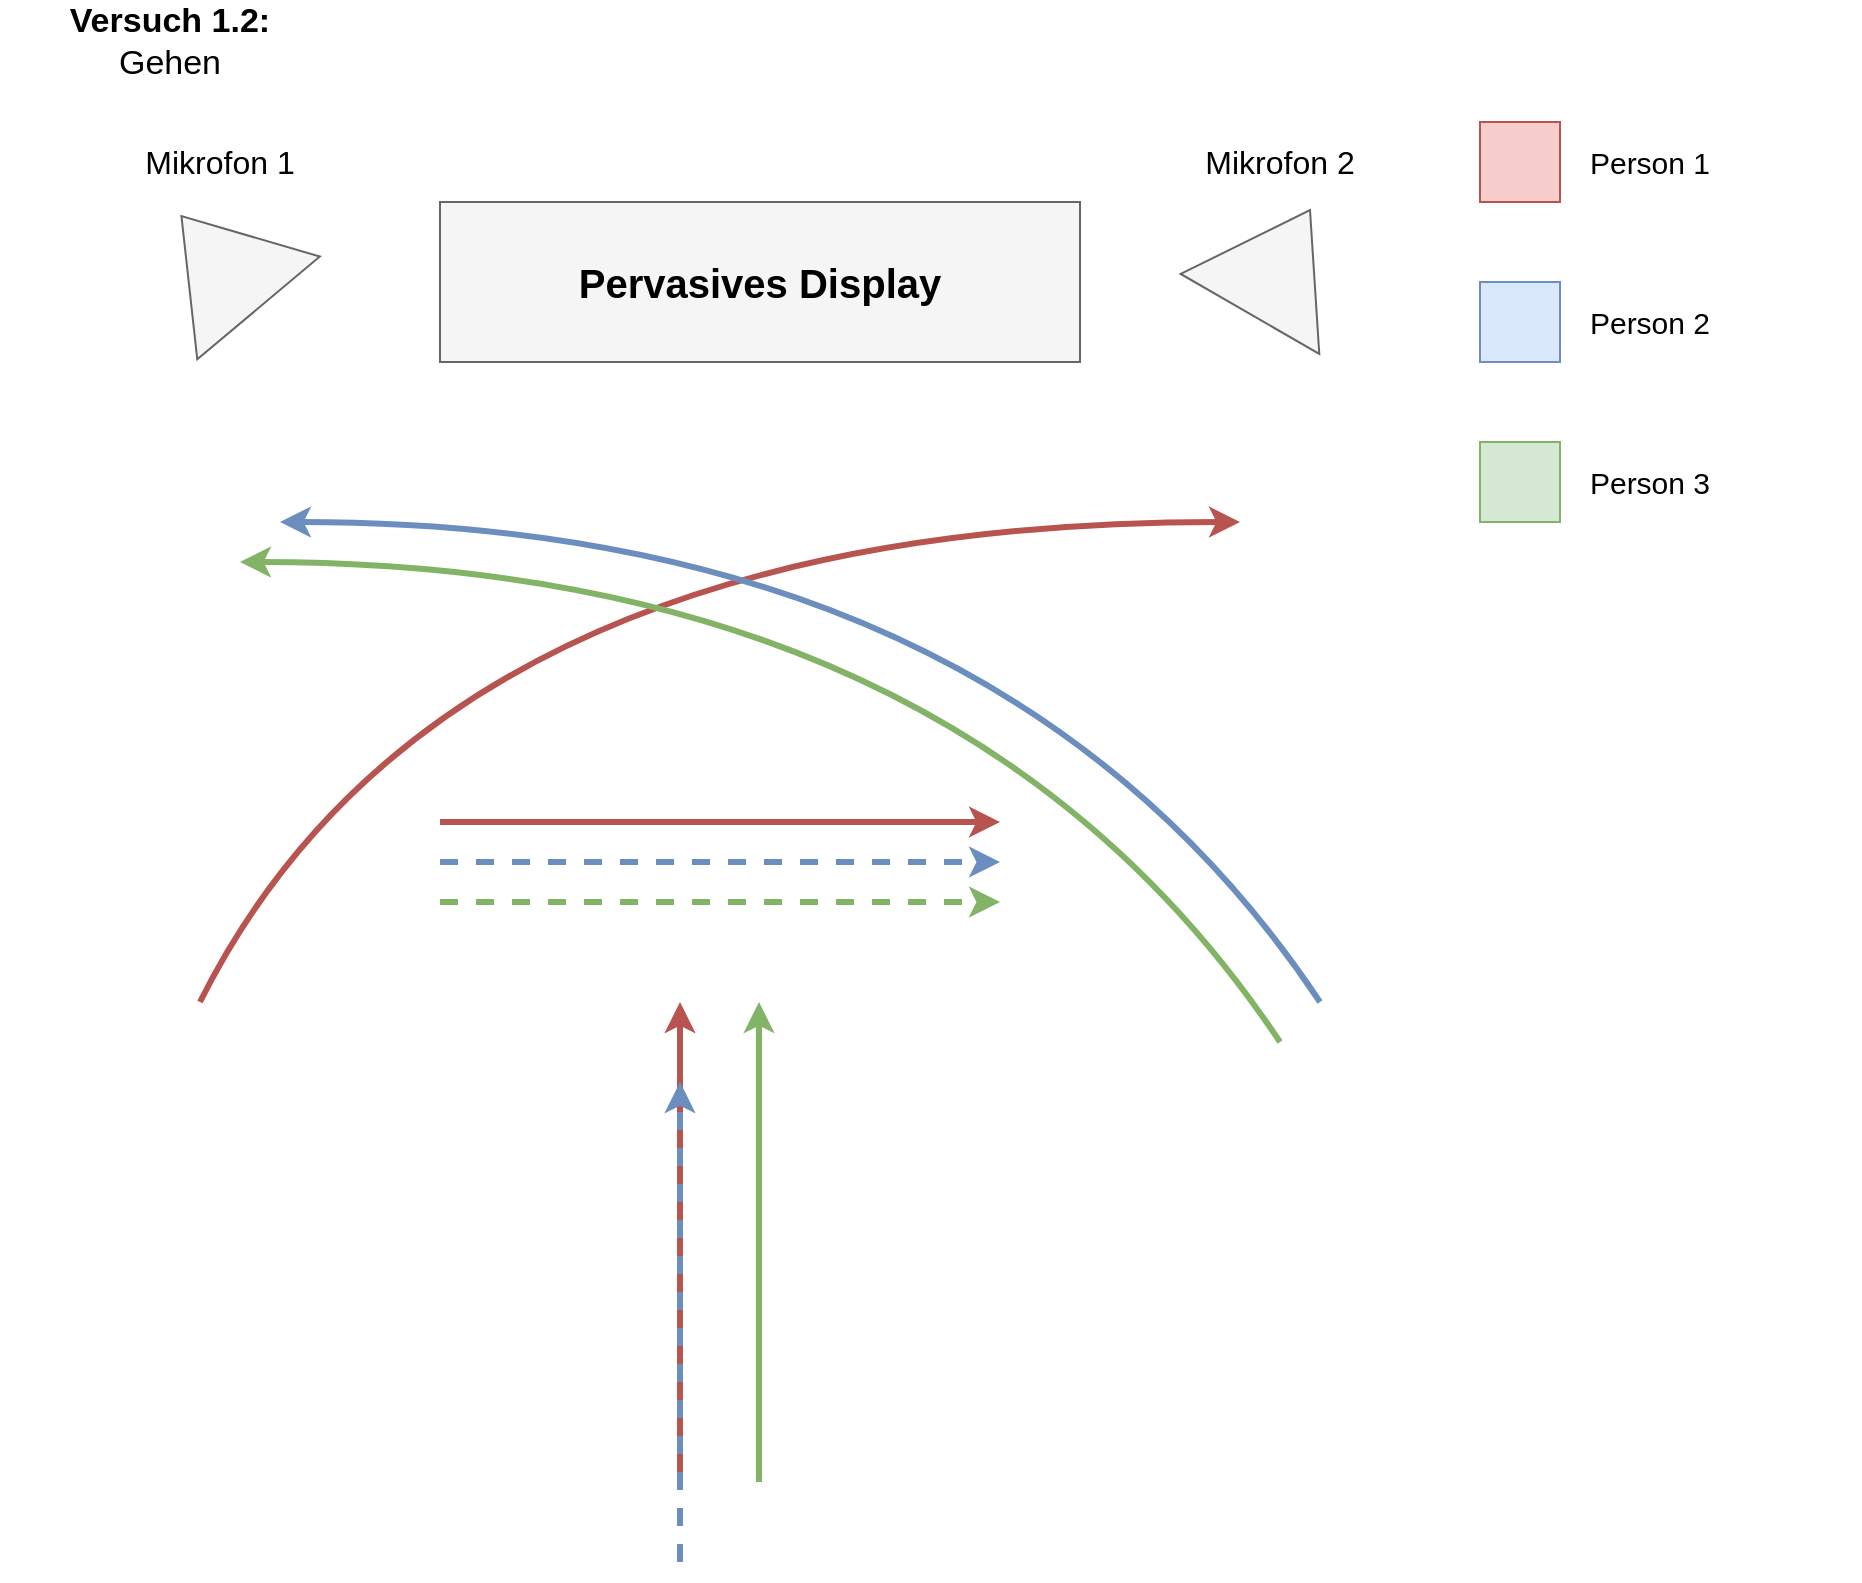 <mxfile version="14.6.6" type="device"><diagram id="1gm3UcIPXQl1goVPQWlF" name="Page-1"><mxGraphModel dx="1422" dy="1906" grid="1" gridSize="10" guides="1" tooltips="1" connect="1" arrows="1" fold="1" page="1" pageScale="1" pageWidth="827" pageHeight="1169" math="0" shadow="0"><root><mxCell id="0"/><mxCell id="1" parent="0"/><mxCell id="XIX0sfpE7qQ42nblH4sT-1" value="" style="rounded=0;whiteSpace=wrap;html=1;fillColor=#f5f5f5;strokeColor=#666666;fontColor=#333333;" vertex="1" parent="1"><mxGeometry x="240" y="80" width="320" height="80" as="geometry"/></mxCell><mxCell id="XIX0sfpE7qQ42nblH4sT-2" value="" style="triangle;whiteSpace=wrap;html=1;rotation=-130;fillColor=#f5f5f5;strokeColor=#666666;fontColor=#333333;" vertex="1" parent="1"><mxGeometry x="100" y="70" width="60" height="80" as="geometry"/></mxCell><mxCell id="XIX0sfpE7qQ42nblH4sT-3" value="" style="triangle;whiteSpace=wrap;html=1;rotation=-60;fillColor=#f5f5f5;strokeColor=#666666;fontColor=#333333;" vertex="1" parent="1"><mxGeometry x="630" y="70" width="60" height="80" as="geometry"/></mxCell><mxCell id="XIX0sfpE7qQ42nblH4sT-4" value="&lt;font size=&quot;1&quot;&gt;&lt;b style=&quot;font-size: 20px&quot;&gt;Pervasives Display&lt;/b&gt;&lt;/font&gt;" style="text;html=1;strokeColor=none;fillColor=none;align=center;verticalAlign=middle;whiteSpace=wrap;rounded=0;" vertex="1" parent="1"><mxGeometry x="240" y="110" width="320" height="20" as="geometry"/></mxCell><mxCell id="XIX0sfpE7qQ42nblH4sT-5" value="&lt;font style=&quot;font-size: 16px&quot;&gt;Mikrofon 1&lt;/font&gt;" style="text;html=1;strokeColor=none;fillColor=none;align=center;verticalAlign=middle;whiteSpace=wrap;rounded=0;" vertex="1" parent="1"><mxGeometry x="80" y="50" width="100" height="20" as="geometry"/></mxCell><mxCell id="XIX0sfpE7qQ42nblH4sT-6" value="&lt;font style=&quot;font-size: 16px&quot;&gt;Mikrofon 2&lt;/font&gt;" style="text;html=1;strokeColor=none;fillColor=none;align=center;verticalAlign=middle;whiteSpace=wrap;rounded=0;" vertex="1" parent="1"><mxGeometry x="610" y="50" width="100" height="20" as="geometry"/></mxCell><mxCell id="XIX0sfpE7qQ42nblH4sT-7" value="" style="curved=1;endArrow=classic;html=1;strokeWidth=3;fillColor=#f8cecc;strokeColor=#b85450;" edge="1" parent="1"><mxGeometry width="50" height="50" relative="1" as="geometry"><mxPoint x="120" y="480" as="sourcePoint"/><mxPoint x="640" y="240" as="targetPoint"/><Array as="points"><mxPoint x="240" y="240"/></Array></mxGeometry></mxCell><mxCell id="XIX0sfpE7qQ42nblH4sT-8" value="" style="curved=1;endArrow=classic;html=1;strokeWidth=3;fillColor=#dae8fc;strokeColor=#6c8ebf;" edge="1" parent="1"><mxGeometry width="50" height="50" relative="1" as="geometry"><mxPoint x="680" y="480" as="sourcePoint"/><mxPoint x="160" y="240" as="targetPoint"/><Array as="points"><mxPoint x="520" y="240"/></Array></mxGeometry></mxCell><mxCell id="XIX0sfpE7qQ42nblH4sT-9" value="" style="curved=1;endArrow=classic;html=1;strokeWidth=3;fillColor=#d5e8d4;strokeColor=#82b366;" edge="1" parent="1"><mxGeometry width="50" height="50" relative="1" as="geometry"><mxPoint x="660" y="500" as="sourcePoint"/><mxPoint x="140" y="260" as="targetPoint"/><Array as="points"><mxPoint x="500" y="260"/></Array></mxGeometry></mxCell><mxCell id="XIX0sfpE7qQ42nblH4sT-10" value="" style="endArrow=classic;html=1;strokeWidth=3;fillColor=#f8cecc;strokeColor=#b85450;" edge="1" parent="1"><mxGeometry width="50" height="50" relative="1" as="geometry"><mxPoint x="360" y="720" as="sourcePoint"/><mxPoint x="360" y="480" as="targetPoint"/></mxGeometry></mxCell><mxCell id="XIX0sfpE7qQ42nblH4sT-11" value="" style="endArrow=classic;html=1;strokeWidth=3;fillColor=#dae8fc;strokeColor=#6c8ebf;dashed=1;" edge="1" parent="1"><mxGeometry width="50" height="50" relative="1" as="geometry"><mxPoint x="360" y="760" as="sourcePoint"/><mxPoint x="360" y="520" as="targetPoint"/></mxGeometry></mxCell><mxCell id="XIX0sfpE7qQ42nblH4sT-12" value="" style="endArrow=classic;html=1;strokeWidth=3;fillColor=#d5e8d4;strokeColor=#82b366;" edge="1" parent="1"><mxGeometry width="50" height="50" relative="1" as="geometry"><mxPoint x="399.5" y="720" as="sourcePoint"/><mxPoint x="399.5" y="480" as="targetPoint"/></mxGeometry></mxCell><mxCell id="XIX0sfpE7qQ42nblH4sT-13" value="" style="endArrow=classic;html=1;strokeWidth=3;fillColor=#f8cecc;strokeColor=#b85450;" edge="1" parent="1"><mxGeometry width="50" height="50" relative="1" as="geometry"><mxPoint x="240" y="390" as="sourcePoint"/><mxPoint x="520" y="390" as="targetPoint"/></mxGeometry></mxCell><mxCell id="XIX0sfpE7qQ42nblH4sT-14" value="" style="endArrow=classic;html=1;strokeWidth=3;fillColor=#dae8fc;strokeColor=#6c8ebf;dashed=1;" edge="1" parent="1"><mxGeometry width="50" height="50" relative="1" as="geometry"><mxPoint x="240" y="410" as="sourcePoint"/><mxPoint x="520" y="410" as="targetPoint"/></mxGeometry></mxCell><mxCell id="XIX0sfpE7qQ42nblH4sT-15" value="" style="endArrow=classic;html=1;strokeWidth=3;fillColor=#d5e8d4;strokeColor=#82b366;dashed=1;" edge="1" parent="1"><mxGeometry width="50" height="50" relative="1" as="geometry"><mxPoint x="240" y="430" as="sourcePoint"/><mxPoint x="520" y="430" as="targetPoint"/></mxGeometry></mxCell><mxCell id="XIX0sfpE7qQ42nblH4sT-16" value="&lt;span style=&quot;font-size: 17px&quot;&gt;&lt;b&gt;Versuch 1.2:&lt;/b&gt;&lt;br&gt;Gehen&lt;br&gt;&lt;/span&gt;" style="text;html=1;strokeColor=none;fillColor=none;align=center;verticalAlign=middle;whiteSpace=wrap;rounded=0;" vertex="1" parent="1"><mxGeometry x="20" y="-10" width="170" height="20" as="geometry"/></mxCell><mxCell id="XIX0sfpE7qQ42nblH4sT-17" value="" style="rounded=0;whiteSpace=wrap;html=1;fillColor=#f8cecc;strokeColor=#b85450;" vertex="1" parent="1"><mxGeometry x="760" y="40" width="40" height="40" as="geometry"/></mxCell><mxCell id="XIX0sfpE7qQ42nblH4sT-18" value="&lt;font style=&quot;font-size: 15px&quot;&gt;Person 1&lt;/font&gt;" style="text;html=1;strokeColor=none;fillColor=none;align=center;verticalAlign=middle;whiteSpace=wrap;rounded=0;" vertex="1" parent="1"><mxGeometry x="740" y="50" width="210" height="20" as="geometry"/></mxCell><mxCell id="XIX0sfpE7qQ42nblH4sT-22" value="" style="rounded=0;whiteSpace=wrap;html=1;fillColor=#dae8fc;strokeColor=#6c8ebf;" vertex="1" parent="1"><mxGeometry x="760" y="120" width="40" height="40" as="geometry"/></mxCell><mxCell id="XIX0sfpE7qQ42nblH4sT-23" value="&lt;font style=&quot;font-size: 15px&quot;&gt;Person 2&lt;br&gt;&lt;/font&gt;" style="text;html=1;strokeColor=none;fillColor=none;align=center;verticalAlign=middle;whiteSpace=wrap;rounded=0;" vertex="1" parent="1"><mxGeometry x="740" y="130" width="210" height="20" as="geometry"/></mxCell><mxCell id="XIX0sfpE7qQ42nblH4sT-24" value="" style="rounded=0;whiteSpace=wrap;html=1;fillColor=#d5e8d4;strokeColor=#82b366;" vertex="1" parent="1"><mxGeometry x="760" y="200" width="40" height="40" as="geometry"/></mxCell><mxCell id="XIX0sfpE7qQ42nblH4sT-25" value="&lt;font style=&quot;font-size: 15px&quot;&gt;Person 3&lt;/font&gt;" style="text;html=1;strokeColor=none;fillColor=none;align=center;verticalAlign=middle;whiteSpace=wrap;rounded=0;" vertex="1" parent="1"><mxGeometry x="740" y="210" width="210" height="20" as="geometry"/></mxCell></root></mxGraphModel></diagram></mxfile>